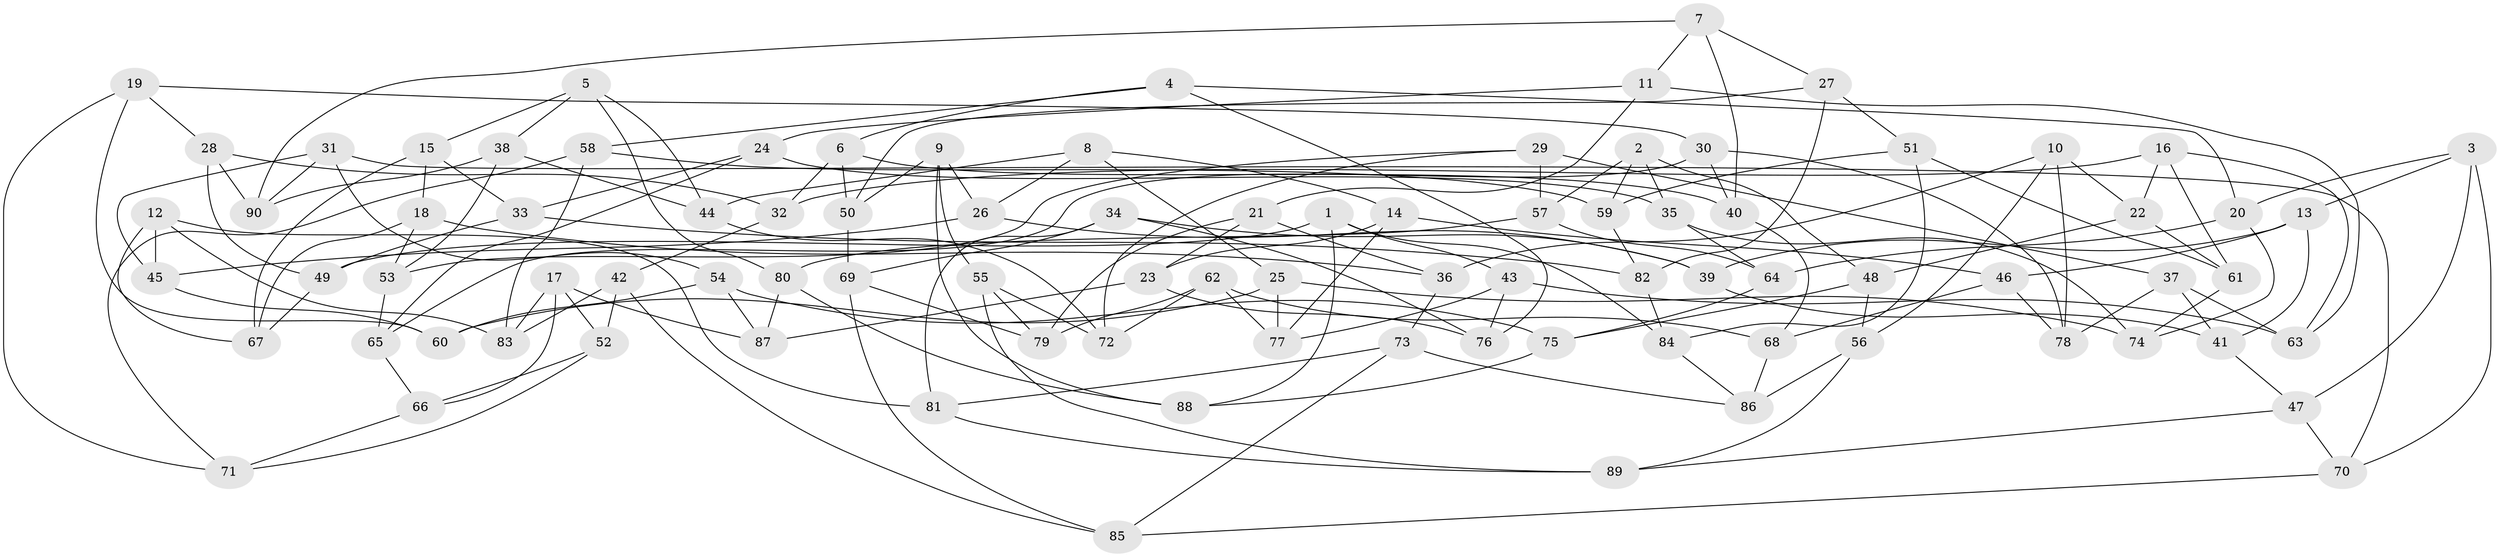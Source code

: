 // coarse degree distribution, {6: 0.4423076923076923, 4: 0.28846153846153844, 5: 0.25, 3: 0.019230769230769232}
// Generated by graph-tools (version 1.1) at 2025/42/03/06/25 10:42:25]
// undirected, 90 vertices, 180 edges
graph export_dot {
graph [start="1"]
  node [color=gray90,style=filled];
  1;
  2;
  3;
  4;
  5;
  6;
  7;
  8;
  9;
  10;
  11;
  12;
  13;
  14;
  15;
  16;
  17;
  18;
  19;
  20;
  21;
  22;
  23;
  24;
  25;
  26;
  27;
  28;
  29;
  30;
  31;
  32;
  33;
  34;
  35;
  36;
  37;
  38;
  39;
  40;
  41;
  42;
  43;
  44;
  45;
  46;
  47;
  48;
  49;
  50;
  51;
  52;
  53;
  54;
  55;
  56;
  57;
  58;
  59;
  60;
  61;
  62;
  63;
  64;
  65;
  66;
  67;
  68;
  69;
  70;
  71;
  72;
  73;
  74;
  75;
  76;
  77;
  78;
  79;
  80;
  81;
  82;
  83;
  84;
  85;
  86;
  87;
  88;
  89;
  90;
  1 -- 43;
  1 -- 84;
  1 -- 49;
  1 -- 88;
  2 -- 57;
  2 -- 59;
  2 -- 48;
  2 -- 35;
  3 -- 13;
  3 -- 47;
  3 -- 20;
  3 -- 70;
  4 -- 20;
  4 -- 6;
  4 -- 76;
  4 -- 58;
  5 -- 38;
  5 -- 80;
  5 -- 44;
  5 -- 15;
  6 -- 32;
  6 -- 40;
  6 -- 50;
  7 -- 27;
  7 -- 40;
  7 -- 11;
  7 -- 90;
  8 -- 44;
  8 -- 26;
  8 -- 25;
  8 -- 14;
  9 -- 26;
  9 -- 88;
  9 -- 55;
  9 -- 50;
  10 -- 36;
  10 -- 22;
  10 -- 56;
  10 -- 78;
  11 -- 63;
  11 -- 24;
  11 -- 21;
  12 -- 67;
  12 -- 81;
  12 -- 83;
  12 -- 45;
  13 -- 46;
  13 -- 39;
  13 -- 41;
  14 -- 77;
  14 -- 46;
  14 -- 23;
  15 -- 33;
  15 -- 18;
  15 -- 67;
  16 -- 63;
  16 -- 61;
  16 -- 32;
  16 -- 22;
  17 -- 66;
  17 -- 87;
  17 -- 83;
  17 -- 52;
  18 -- 67;
  18 -- 53;
  18 -- 36;
  19 -- 60;
  19 -- 30;
  19 -- 71;
  19 -- 28;
  20 -- 74;
  20 -- 64;
  21 -- 36;
  21 -- 79;
  21 -- 23;
  22 -- 61;
  22 -- 48;
  23 -- 87;
  23 -- 76;
  24 -- 35;
  24 -- 33;
  24 -- 65;
  25 -- 77;
  25 -- 60;
  25 -- 74;
  26 -- 39;
  26 -- 45;
  27 -- 51;
  27 -- 82;
  27 -- 50;
  28 -- 90;
  28 -- 32;
  28 -- 49;
  29 -- 53;
  29 -- 57;
  29 -- 37;
  29 -- 72;
  30 -- 65;
  30 -- 78;
  30 -- 40;
  31 -- 45;
  31 -- 54;
  31 -- 70;
  31 -- 90;
  32 -- 42;
  33 -- 82;
  33 -- 49;
  34 -- 39;
  34 -- 69;
  34 -- 81;
  34 -- 76;
  35 -- 64;
  35 -- 74;
  36 -- 73;
  37 -- 63;
  37 -- 78;
  37 -- 41;
  38 -- 90;
  38 -- 53;
  38 -- 44;
  39 -- 41;
  40 -- 68;
  41 -- 47;
  42 -- 85;
  42 -- 83;
  42 -- 52;
  43 -- 63;
  43 -- 77;
  43 -- 76;
  44 -- 72;
  45 -- 60;
  46 -- 78;
  46 -- 68;
  47 -- 70;
  47 -- 89;
  48 -- 75;
  48 -- 56;
  49 -- 67;
  50 -- 69;
  51 -- 59;
  51 -- 84;
  51 -- 61;
  52 -- 71;
  52 -- 66;
  53 -- 65;
  54 -- 87;
  54 -- 60;
  54 -- 75;
  55 -- 79;
  55 -- 89;
  55 -- 72;
  56 -- 86;
  56 -- 89;
  57 -- 64;
  57 -- 80;
  58 -- 71;
  58 -- 83;
  58 -- 59;
  59 -- 82;
  61 -- 74;
  62 -- 79;
  62 -- 72;
  62 -- 68;
  62 -- 77;
  64 -- 75;
  65 -- 66;
  66 -- 71;
  68 -- 86;
  69 -- 79;
  69 -- 85;
  70 -- 85;
  73 -- 81;
  73 -- 86;
  73 -- 85;
  75 -- 88;
  80 -- 87;
  80 -- 88;
  81 -- 89;
  82 -- 84;
  84 -- 86;
}
